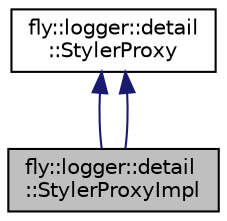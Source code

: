 digraph "fly::logger::detail::StylerProxyImpl"
{
 // LATEX_PDF_SIZE
  edge [fontname="Helvetica",fontsize="10",labelfontname="Helvetica",labelfontsize="10"];
  node [fontname="Helvetica",fontsize="10",shape=record];
  Node1 [label="fly::logger::detail\l::StylerProxyImpl",height=0.2,width=0.4,color="black", fillcolor="grey75", style="filled", fontcolor="black",tooltip=" "];
  Node2 -> Node1 [dir="back",color="midnightblue",fontsize="10",style="solid",fontname="Helvetica"];
  Node2 [label="fly::logger::detail\l::StylerProxy",height=0.2,width=0.4,color="black", fillcolor="white", style="filled",URL="$classfly_1_1logger_1_1detail_1_1_styler_proxy.html",tooltip=" "];
  Node2 -> Node1 [dir="back",color="midnightblue",fontsize="10",style="solid",fontname="Helvetica"];
}
